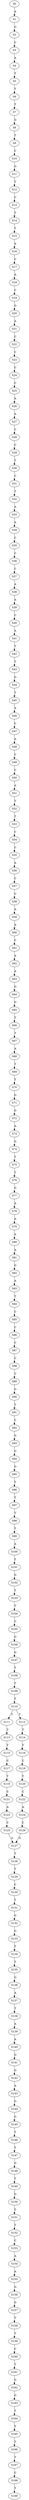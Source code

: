 strict digraph  {
	S0 -> S1 [ label = A ];
	S1 -> S2 [ label = G ];
	S2 -> S3 [ label = C ];
	S3 -> S4 [ label = A ];
	S4 -> S5 [ label = T ];
	S5 -> S6 [ label = T ];
	S6 -> S7 [ label = T ];
	S7 -> S8 [ label = G ];
	S8 -> S9 [ label = T ];
	S9 -> S10 [ label = C ];
	S10 -> S11 [ label = G ];
	S11 -> S12 [ label = T ];
	S12 -> S13 [ label = C ];
	S13 -> S14 [ label = T ];
	S14 -> S15 [ label = T ];
	S15 -> S16 [ label = A ];
	S16 -> S17 [ label = C ];
	S17 -> S18 [ label = A ];
	S18 -> S19 [ label = C ];
	S19 -> S20 [ label = G ];
	S20 -> S21 [ label = A ];
	S21 -> S22 [ label = C ];
	S22 -> S23 [ label = C ];
	S23 -> S24 [ label = C ];
	S24 -> S25 [ label = C ];
	S25 -> S26 [ label = A ];
	S26 -> S27 [ label = A ];
	S27 -> S28 [ label = C ];
	S28 -> S29 [ label = C ];
	S29 -> S30 [ label = T ];
	S30 -> S31 [ label = C ];
	S31 -> S32 [ label = T ];
	S32 -> S33 [ label = A ];
	S33 -> S34 [ label = A ];
	S34 -> S35 [ label = C ];
	S35 -> S36 [ label = C ];
	S36 -> S37 [ label = C ];
	S37 -> S38 [ label = A ];
	S38 -> S39 [ label = A ];
	S39 -> S40 [ label = C ];
	S40 -> S41 [ label = A ];
	S41 -> S42 [ label = T ];
	S42 -> S43 [ label = T ];
	S43 -> S44 [ label = G ];
	S44 -> S45 [ label = T ];
	S45 -> S46 [ label = A ];
	S46 -> S47 [ label = C ];
	S47 -> S48 [ label = A ];
	S48 -> S49 [ label = C ];
	S49 -> S50 [ label = C ];
	S50 -> S51 [ label = A ];
	S51 -> S52 [ label = T ];
	S52 -> S53 [ label = T ];
	S53 -> S54 [ label = C ];
	S54 -> S55 [ label = C ];
	S55 -> S56 [ label = A ];
	S56 -> S57 [ label = C ];
	S57 -> S58 [ label = C ];
	S58 -> S59 [ label = A ];
	S59 -> S60 [ label = A ];
	S60 -> S61 [ label = C ];
	S61 -> S62 [ label = A ];
	S62 -> S63 [ label = A ];
	S63 -> S64 [ label = G ];
	S64 -> S65 [ label = G ];
	S65 -> S66 [ label = T ];
	S66 -> S67 [ label = T ];
	S67 -> S68 [ label = A ];
	S68 -> S69 [ label = T ];
	S69 -> S70 [ label = T ];
	S70 -> S71 [ label = G ];
	S71 -> S72 [ label = G ];
	S72 -> S73 [ label = A ];
	S73 -> S74 [ label = G ];
	S74 -> S75 [ label = T ];
	S75 -> S76 [ label = T ];
	S76 -> S77 [ label = G ];
	S77 -> S78 [ label = A ];
	S78 -> S79 [ label = A ];
	S79 -> S80 [ label = A ];
	S80 -> S81 [ label = A ];
	S81 -> S82 [ label = G ];
	S82 -> S83 [ label = A ];
	S83 -> S84 [ label = T ];
	S84 -> S85 [ label = C ];
	S85 -> S86 [ label = C ];
	S86 -> S87 [ label = C ];
	S87 -> S88 [ label = C ];
	S88 -> S89 [ label = C ];
	S89 -> S90 [ label = G ];
	S90 -> S91 [ label = T ];
	S91 -> S92 [ label = C ];
	S92 -> S93 [ label = G ];
	S93 -> S94 [ label = G ];
	S94 -> S95 [ label = G ];
	S95 -> S96 [ label = T ];
	S96 -> S97 [ label = T ];
	S97 -> S98 [ label = T ];
	S98 -> S99 [ label = T ];
	S99 -> S100 [ label = A ];
	S100 -> S101 [ label = T ];
	S101 -> S102 [ label = G ];
	S102 -> S103 [ label = T ];
	S103 -> S104 [ label = T ];
	S104 -> S105 [ label = C ];
	S105 -> S106 [ label = G ];
	S106 -> S107 [ label = G ];
	S107 -> S108 [ label = T ];
	S108 -> S109 [ label = T ];
	S109 -> S110 [ label = T ];
	S110 -> S111 [ label = C ];
	S110 -> S112 [ label = T ];
	S111 -> S113 [ label = T ];
	S112 -> S114 [ label = T ];
	S113 -> S115 [ label = T ];
	S114 -> S116 [ label = T ];
	S115 -> S117 [ label = C ];
	S116 -> S118 [ label = C ];
	S117 -> S119 [ label = T ];
	S118 -> S120 [ label = T ];
	S119 -> S121 [ label = C ];
	S120 -> S122 [ label = C ];
	S121 -> S123 [ label = A ];
	S122 -> S124 [ label = A ];
	S123 -> S125 [ label = C ];
	S124 -> S126 [ label = C ];
	S125 -> S127 [ label = G ];
	S126 -> S127 [ label = G ];
	S127 -> S128 [ label = T ];
	S128 -> S129 [ label = T ];
	S129 -> S130 [ label = C ];
	S130 -> S131 [ label = T ];
	S131 -> S132 [ label = G ];
	S132 -> S133 [ label = G ];
	S133 -> S134 [ label = T ];
	S134 -> S135 [ label = T ];
	S135 -> S136 [ label = G ];
	S136 -> S137 [ label = A ];
	S137 -> S138 [ label = T ];
	S138 -> S139 [ label = A ];
	S139 -> S140 [ label = A ];
	S140 -> S141 [ label = G ];
	S141 -> S142 [ label = G ];
	S142 -> S143 [ label = A ];
	S143 -> S144 [ label = G ];
	S144 -> S145 [ label = G ];
	S145 -> S146 [ label = T ];
	S146 -> S147 [ label = T ];
	S147 -> S148 [ label = G ];
	S148 -> S149 [ label = T ];
	S149 -> S150 [ label = G ];
	S150 -> S151 [ label = T ];
	S151 -> S152 [ label = T ];
	S152 -> S153 [ label = C ];
	S153 -> S154 [ label = A ];
	S154 -> S155 [ label = A ];
	S155 -> S156 [ label = G ];
	S156 -> S157 [ label = G ];
	S157 -> S158 [ label = T ];
	S158 -> S159 [ label = T ];
	S159 -> S160 [ label = C ];
	S160 -> S161 [ label = T ];
	S161 -> S162 [ label = G ];
	S162 -> S163 [ label = G ];
	S163 -> S164 [ label = T ];
	S164 -> S165 [ label = T ];
	S165 -> S166 [ label = T ];
	S166 -> S167 [ label = T ];
	S167 -> S168 [ label = C ];
	S168 -> S169 [ label = T ];
}
